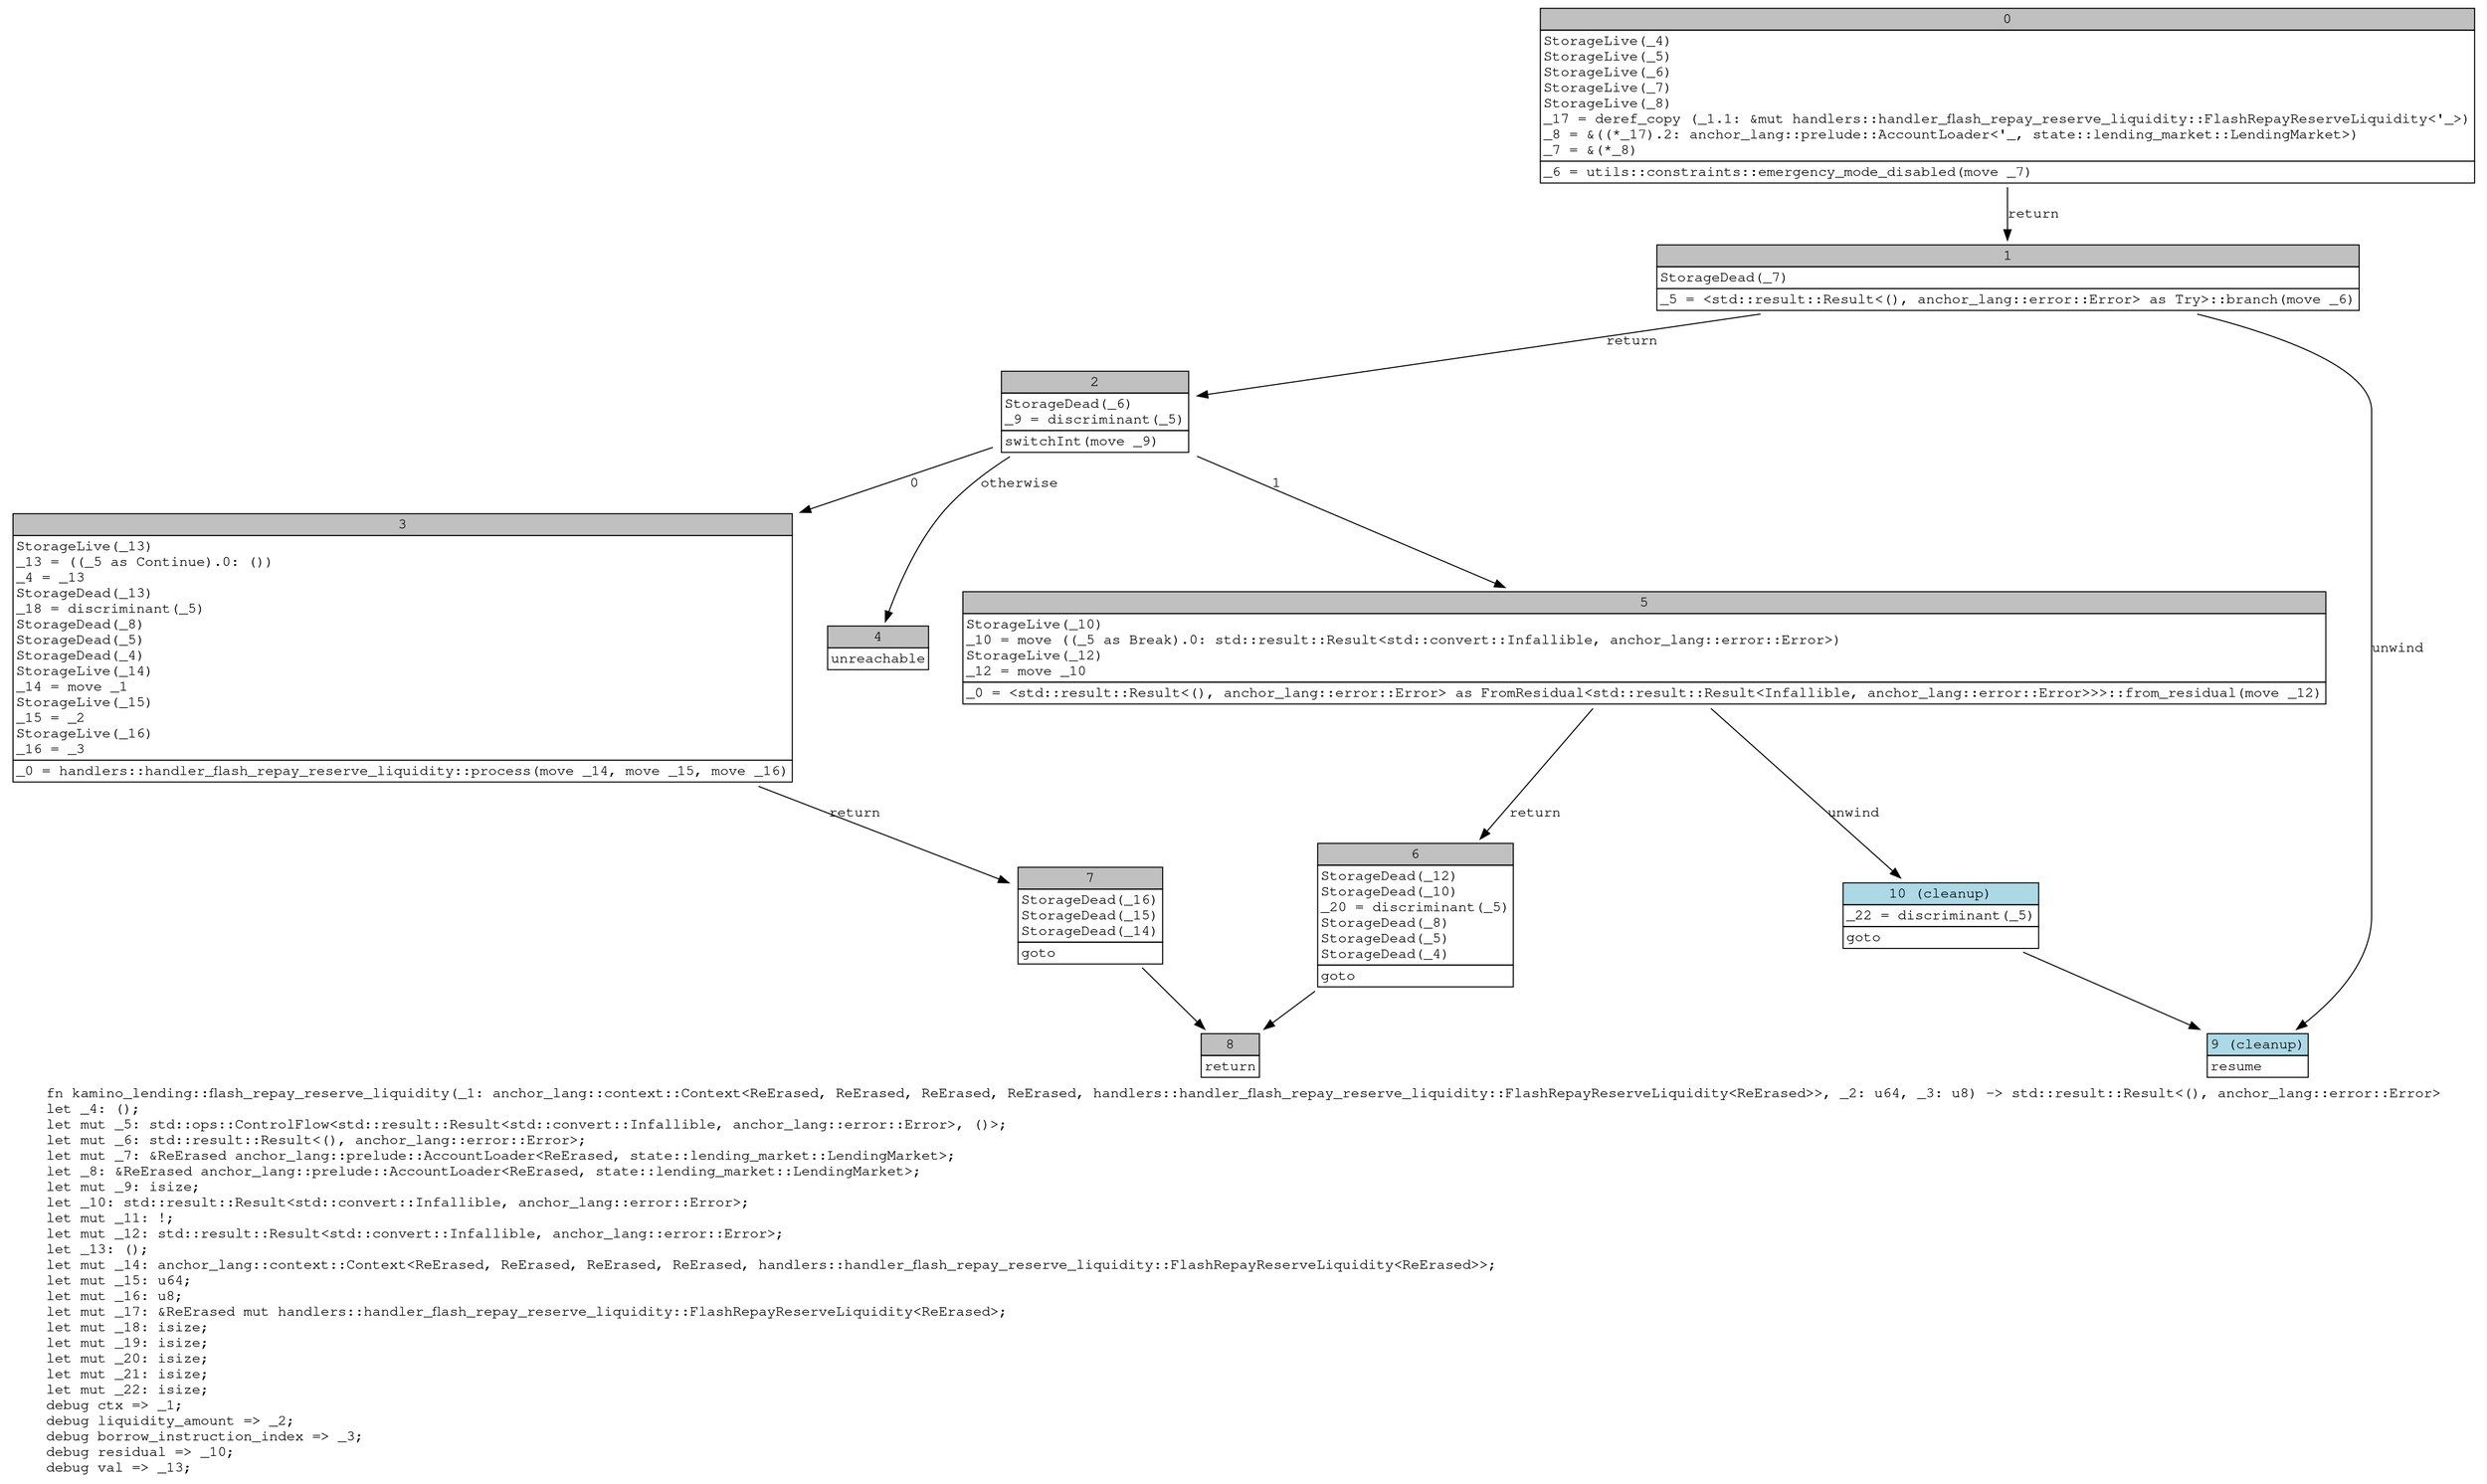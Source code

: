 digraph Mir_0_13848 {
    graph [fontname="Courier, monospace"];
    node [fontname="Courier, monospace"];
    edge [fontname="Courier, monospace"];
    label=<fn kamino_lending::flash_repay_reserve_liquidity(_1: anchor_lang::context::Context&lt;ReErased, ReErased, ReErased, ReErased, handlers::handler_flash_repay_reserve_liquidity::FlashRepayReserveLiquidity&lt;ReErased&gt;&gt;, _2: u64, _3: u8) -&gt; std::result::Result&lt;(), anchor_lang::error::Error&gt;<br align="left"/>let _4: ();<br align="left"/>let mut _5: std::ops::ControlFlow&lt;std::result::Result&lt;std::convert::Infallible, anchor_lang::error::Error&gt;, ()&gt;;<br align="left"/>let mut _6: std::result::Result&lt;(), anchor_lang::error::Error&gt;;<br align="left"/>let mut _7: &amp;ReErased anchor_lang::prelude::AccountLoader&lt;ReErased, state::lending_market::LendingMarket&gt;;<br align="left"/>let _8: &amp;ReErased anchor_lang::prelude::AccountLoader&lt;ReErased, state::lending_market::LendingMarket&gt;;<br align="left"/>let mut _9: isize;<br align="left"/>let _10: std::result::Result&lt;std::convert::Infallible, anchor_lang::error::Error&gt;;<br align="left"/>let mut _11: !;<br align="left"/>let mut _12: std::result::Result&lt;std::convert::Infallible, anchor_lang::error::Error&gt;;<br align="left"/>let _13: ();<br align="left"/>let mut _14: anchor_lang::context::Context&lt;ReErased, ReErased, ReErased, ReErased, handlers::handler_flash_repay_reserve_liquidity::FlashRepayReserveLiquidity&lt;ReErased&gt;&gt;;<br align="left"/>let mut _15: u64;<br align="left"/>let mut _16: u8;<br align="left"/>let mut _17: &amp;ReErased mut handlers::handler_flash_repay_reserve_liquidity::FlashRepayReserveLiquidity&lt;ReErased&gt;;<br align="left"/>let mut _18: isize;<br align="left"/>let mut _19: isize;<br align="left"/>let mut _20: isize;<br align="left"/>let mut _21: isize;<br align="left"/>let mut _22: isize;<br align="left"/>debug ctx =&gt; _1;<br align="left"/>debug liquidity_amount =&gt; _2;<br align="left"/>debug borrow_instruction_index =&gt; _3;<br align="left"/>debug residual =&gt; _10;<br align="left"/>debug val =&gt; _13;<br align="left"/>>;
    bb0__0_13848 [shape="none", label=<<table border="0" cellborder="1" cellspacing="0"><tr><td bgcolor="gray" align="center" colspan="1">0</td></tr><tr><td align="left" balign="left">StorageLive(_4)<br/>StorageLive(_5)<br/>StorageLive(_6)<br/>StorageLive(_7)<br/>StorageLive(_8)<br/>_17 = deref_copy (_1.1: &amp;mut handlers::handler_flash_repay_reserve_liquidity::FlashRepayReserveLiquidity&lt;'_&gt;)<br/>_8 = &amp;((*_17).2: anchor_lang::prelude::AccountLoader&lt;'_, state::lending_market::LendingMarket&gt;)<br/>_7 = &amp;(*_8)<br/></td></tr><tr><td align="left">_6 = utils::constraints::emergency_mode_disabled(move _7)</td></tr></table>>];
    bb1__0_13848 [shape="none", label=<<table border="0" cellborder="1" cellspacing="0"><tr><td bgcolor="gray" align="center" colspan="1">1</td></tr><tr><td align="left" balign="left">StorageDead(_7)<br/></td></tr><tr><td align="left">_5 = &lt;std::result::Result&lt;(), anchor_lang::error::Error&gt; as Try&gt;::branch(move _6)</td></tr></table>>];
    bb2__0_13848 [shape="none", label=<<table border="0" cellborder="1" cellspacing="0"><tr><td bgcolor="gray" align="center" colspan="1">2</td></tr><tr><td align="left" balign="left">StorageDead(_6)<br/>_9 = discriminant(_5)<br/></td></tr><tr><td align="left">switchInt(move _9)</td></tr></table>>];
    bb3__0_13848 [shape="none", label=<<table border="0" cellborder="1" cellspacing="0"><tr><td bgcolor="gray" align="center" colspan="1">3</td></tr><tr><td align="left" balign="left">StorageLive(_13)<br/>_13 = ((_5 as Continue).0: ())<br/>_4 = _13<br/>StorageDead(_13)<br/>_18 = discriminant(_5)<br/>StorageDead(_8)<br/>StorageDead(_5)<br/>StorageDead(_4)<br/>StorageLive(_14)<br/>_14 = move _1<br/>StorageLive(_15)<br/>_15 = _2<br/>StorageLive(_16)<br/>_16 = _3<br/></td></tr><tr><td align="left">_0 = handlers::handler_flash_repay_reserve_liquidity::process(move _14, move _15, move _16)</td></tr></table>>];
    bb4__0_13848 [shape="none", label=<<table border="0" cellborder="1" cellspacing="0"><tr><td bgcolor="gray" align="center" colspan="1">4</td></tr><tr><td align="left">unreachable</td></tr></table>>];
    bb5__0_13848 [shape="none", label=<<table border="0" cellborder="1" cellspacing="0"><tr><td bgcolor="gray" align="center" colspan="1">5</td></tr><tr><td align="left" balign="left">StorageLive(_10)<br/>_10 = move ((_5 as Break).0: std::result::Result&lt;std::convert::Infallible, anchor_lang::error::Error&gt;)<br/>StorageLive(_12)<br/>_12 = move _10<br/></td></tr><tr><td align="left">_0 = &lt;std::result::Result&lt;(), anchor_lang::error::Error&gt; as FromResidual&lt;std::result::Result&lt;Infallible, anchor_lang::error::Error&gt;&gt;&gt;::from_residual(move _12)</td></tr></table>>];
    bb6__0_13848 [shape="none", label=<<table border="0" cellborder="1" cellspacing="0"><tr><td bgcolor="gray" align="center" colspan="1">6</td></tr><tr><td align="left" balign="left">StorageDead(_12)<br/>StorageDead(_10)<br/>_20 = discriminant(_5)<br/>StorageDead(_8)<br/>StorageDead(_5)<br/>StorageDead(_4)<br/></td></tr><tr><td align="left">goto</td></tr></table>>];
    bb7__0_13848 [shape="none", label=<<table border="0" cellborder="1" cellspacing="0"><tr><td bgcolor="gray" align="center" colspan="1">7</td></tr><tr><td align="left" balign="left">StorageDead(_16)<br/>StorageDead(_15)<br/>StorageDead(_14)<br/></td></tr><tr><td align="left">goto</td></tr></table>>];
    bb8__0_13848 [shape="none", label=<<table border="0" cellborder="1" cellspacing="0"><tr><td bgcolor="gray" align="center" colspan="1">8</td></tr><tr><td align="left">return</td></tr></table>>];
    bb9__0_13848 [shape="none", label=<<table border="0" cellborder="1" cellspacing="0"><tr><td bgcolor="lightblue" align="center" colspan="1">9 (cleanup)</td></tr><tr><td align="left">resume</td></tr></table>>];
    bb10__0_13848 [shape="none", label=<<table border="0" cellborder="1" cellspacing="0"><tr><td bgcolor="lightblue" align="center" colspan="1">10 (cleanup)</td></tr><tr><td align="left" balign="left">_22 = discriminant(_5)<br/></td></tr><tr><td align="left">goto</td></tr></table>>];
    bb0__0_13848 -> bb1__0_13848 [label="return"];
    bb1__0_13848 -> bb2__0_13848 [label="return"];
    bb1__0_13848 -> bb9__0_13848 [label="unwind"];
    bb2__0_13848 -> bb3__0_13848 [label="0"];
    bb2__0_13848 -> bb5__0_13848 [label="1"];
    bb2__0_13848 -> bb4__0_13848 [label="otherwise"];
    bb3__0_13848 -> bb7__0_13848 [label="return"];
    bb5__0_13848 -> bb6__0_13848 [label="return"];
    bb5__0_13848 -> bb10__0_13848 [label="unwind"];
    bb6__0_13848 -> bb8__0_13848 [label=""];
    bb7__0_13848 -> bb8__0_13848 [label=""];
    bb10__0_13848 -> bb9__0_13848 [label=""];
}
